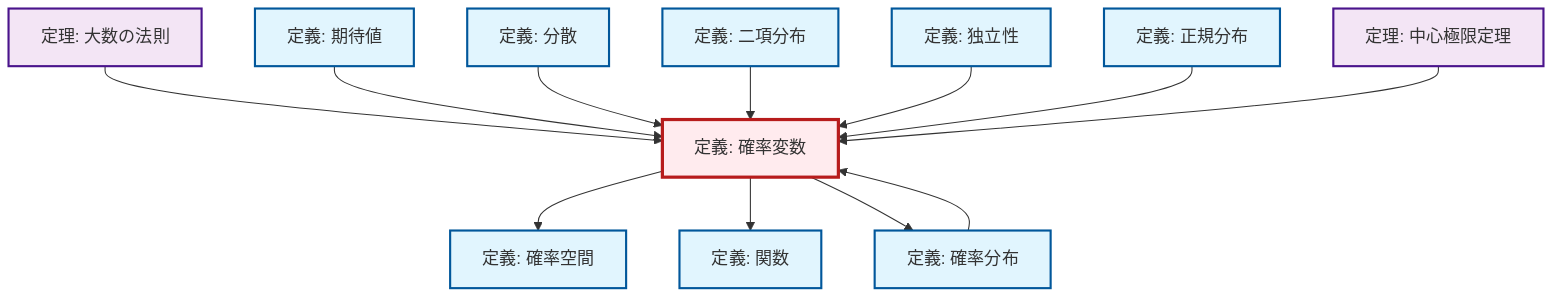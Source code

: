 graph TD
    classDef definition fill:#e1f5fe,stroke:#01579b,stroke-width:2px
    classDef theorem fill:#f3e5f5,stroke:#4a148c,stroke-width:2px
    classDef axiom fill:#fff3e0,stroke:#e65100,stroke-width:2px
    classDef example fill:#e8f5e9,stroke:#1b5e20,stroke-width:2px
    classDef current fill:#ffebee,stroke:#b71c1c,stroke-width:3px
    def-binomial-distribution["定義: 二項分布"]:::definition
    def-probability-distribution["定義: 確率分布"]:::definition
    thm-law-of-large-numbers["定理: 大数の法則"]:::theorem
    def-probability-space["定義: 確率空間"]:::definition
    thm-central-limit["定理: 中心極限定理"]:::theorem
    def-variance["定義: 分散"]:::definition
    def-random-variable["定義: 確率変数"]:::definition
    def-function["定義: 関数"]:::definition
    def-normal-distribution["定義: 正規分布"]:::definition
    def-expectation["定義: 期待値"]:::definition
    def-independence["定義: 独立性"]:::definition
    def-random-variable --> def-probability-space
    def-random-variable --> def-function
    thm-law-of-large-numbers --> def-random-variable
    def-expectation --> def-random-variable
    def-variance --> def-random-variable
    def-binomial-distribution --> def-random-variable
    def-independence --> def-random-variable
    def-normal-distribution --> def-random-variable
    def-random-variable --> def-probability-distribution
    thm-central-limit --> def-random-variable
    def-probability-distribution --> def-random-variable
    class def-random-variable current